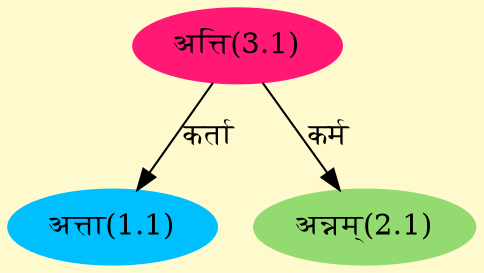 digraph G{
rankdir=BT;
 compound=true;
 bgcolor="lemonchiffon1";
Node1_1 [style=filled, color="#00BFFF" label = "अत्ता(1.1)"]
Node3_1 [style=filled, color="#FF1975" label = "अत्ति(3.1)"]
Node2_1 [style=filled, color="#93DB70" label = "अन्नम्(2.1)"]
/* Start of Relations section */

Node1_1 -> Node3_1 [  label="कर्ता"  dir="back" ]
Node2_1 -> Node3_1 [  label="कर्म"  dir="back" ]
}
